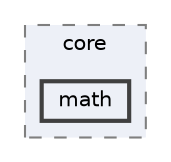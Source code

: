 digraph "techstorm/core/math"
{
 // LATEX_PDF_SIZE
  bgcolor="transparent";
  edge [fontname=Helvetica,fontsize=10,labelfontname=Helvetica,labelfontsize=10];
  node [fontname=Helvetica,fontsize=10,shape=box,height=0.2,width=0.4];
  compound=true
  subgraph clusterdir_cf837ce2acd7da7bca021b6616dd34cf {
    graph [ bgcolor="#edf0f7", pencolor="grey50", label="core", fontname=Helvetica,fontsize=10 style="filled,dashed", URL="dir_cf837ce2acd7da7bca021b6616dd34cf.html",tooltip=""]
  dir_d945af500731e642927649f74d36652f [label="math", fillcolor="#edf0f7", color="grey25", style="filled,bold", URL="dir_d945af500731e642927649f74d36652f.html",tooltip=""];
  }
}
